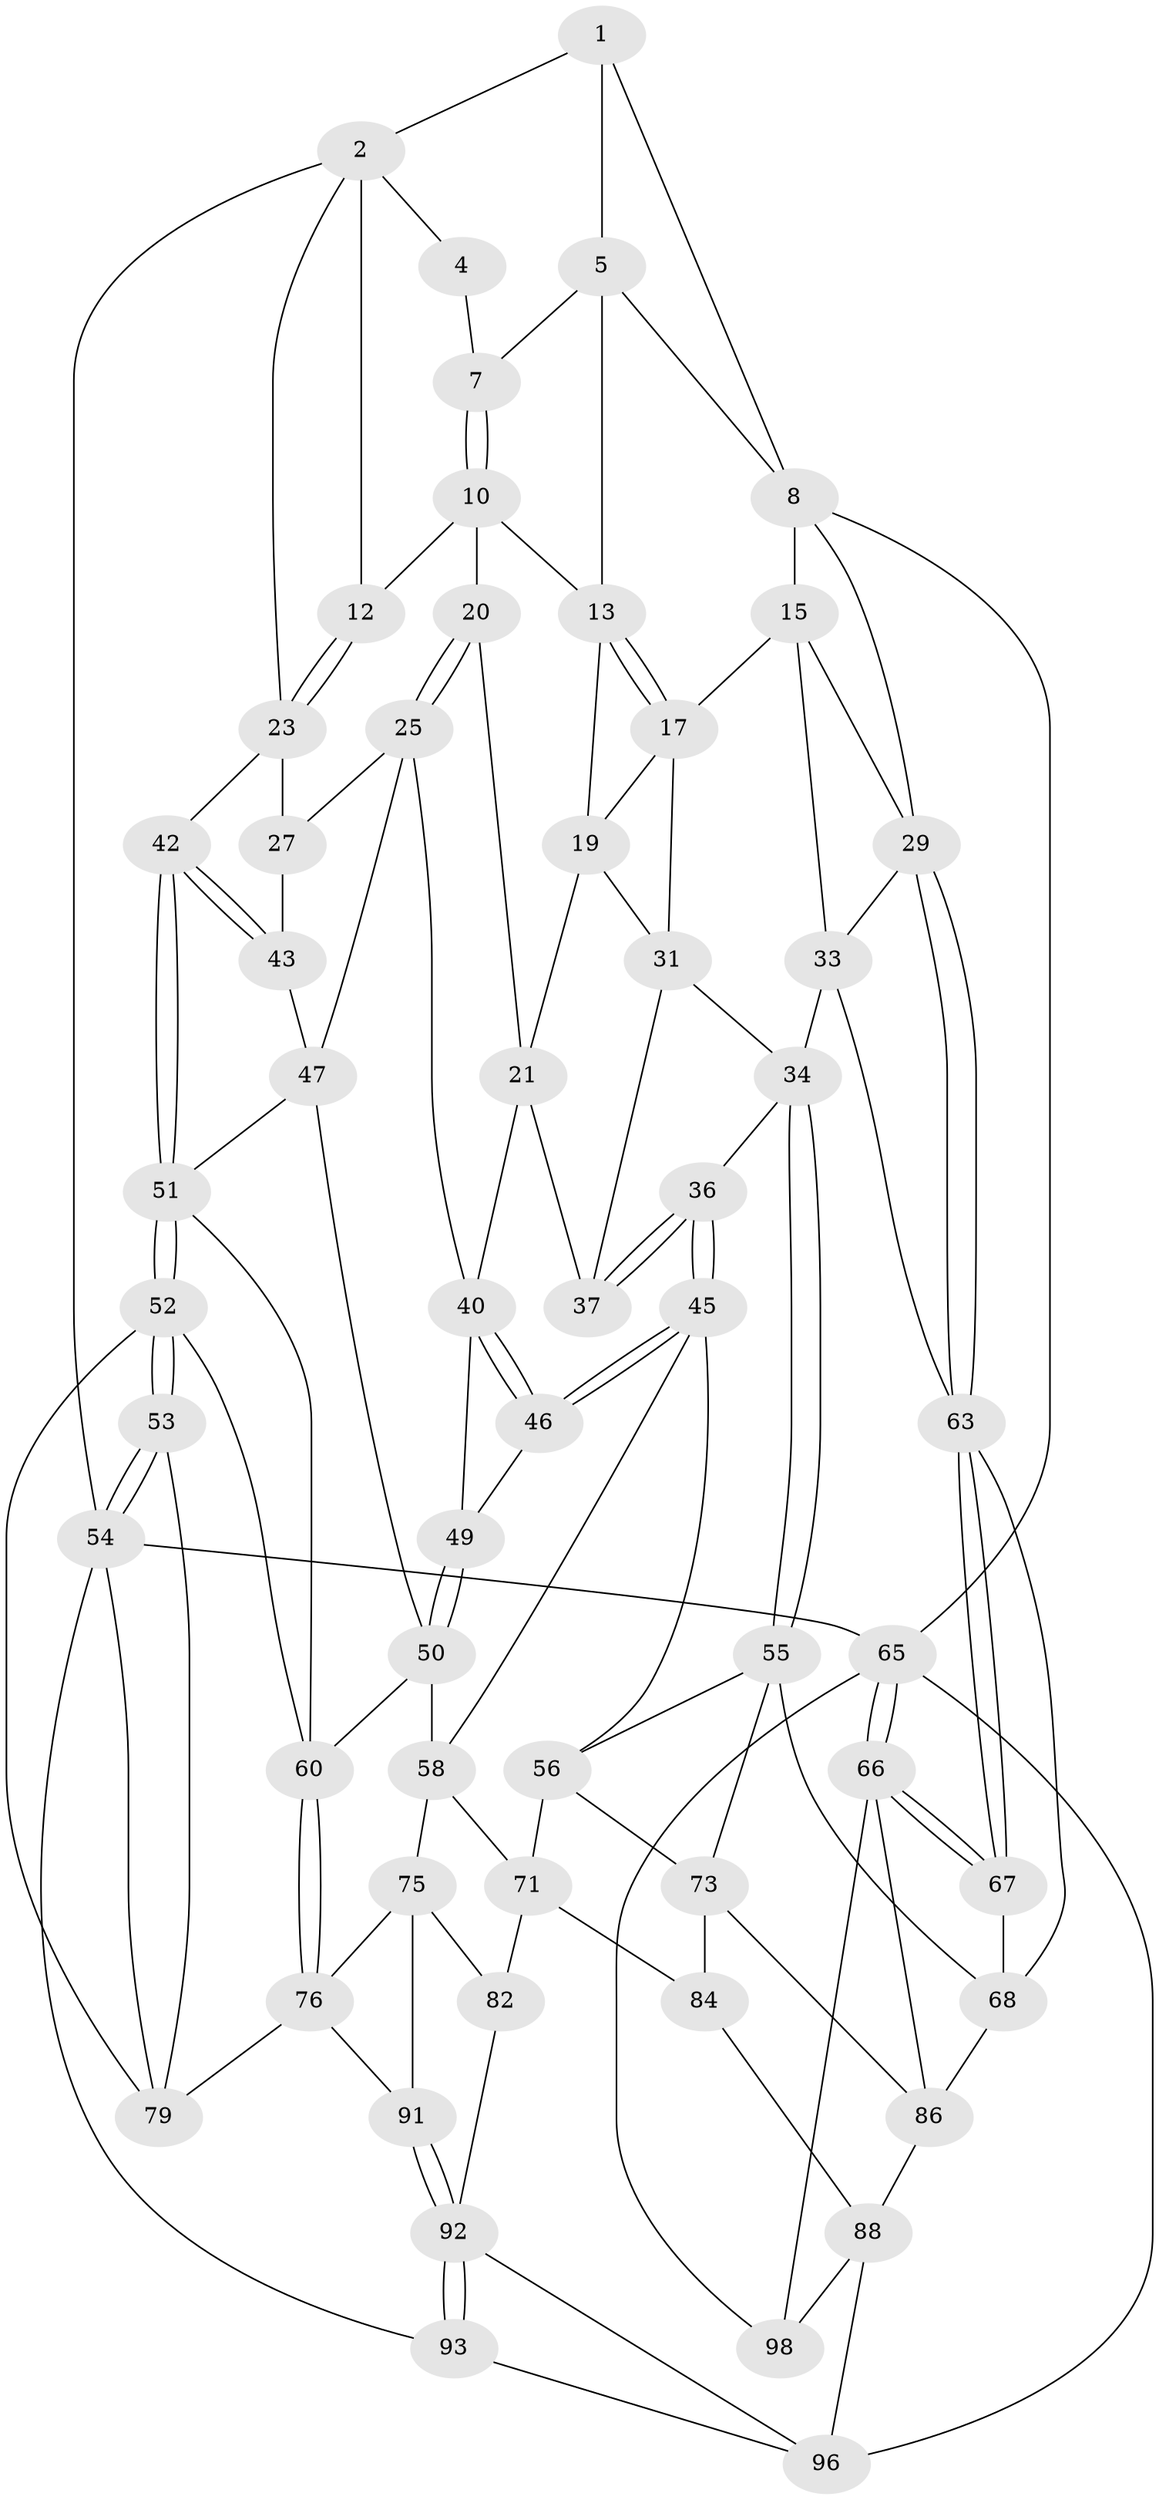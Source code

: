 // original degree distribution, {3: 0.020202020202020204, 5: 0.5050505050505051, 4: 0.25252525252525254, 6: 0.2222222222222222}
// Generated by graph-tools (version 1.1) at 2025/11/02/27/25 16:11:53]
// undirected, 58 vertices, 130 edges
graph export_dot {
graph [start="1"]
  node [color=gray90,style=filled];
  1 [pos="+0.6203113156904504+0"];
  2 [pos="+0+0",super="+3"];
  4 [pos="+0.07751224516055845+0"];
  5 [pos="+0.6188420739918343+0",super="+6"];
  7 [pos="+0.324843544482803+0.13127121700881375"];
  8 [pos="+1+0.012431881347885941",super="+9"];
  10 [pos="+0.28993472326190345+0.20621245280205444",super="+11"];
  12 [pos="+0.20698975018336005+0.26440778019433786"];
  13 [pos="+0.5286730787384386+0.09882175638688032",super="+14"];
  15 [pos="+0.7921847583919019+0.2697125675019136",super="+16"];
  17 [pos="+0.5828909162871216+0.3061707798903992",super="+18"];
  19 [pos="+0.419902031138924+0.25316520809572435",super="+22"];
  20 [pos="+0.25175604725234035+0.2687933739258851"];
  21 [pos="+0.3588593597797477+0.3434861925688005",super="+38"];
  23 [pos="+0.14222564682003105+0.32027345541895513",super="+24"];
  25 [pos="+0.22838385286228727+0.4785081651925452",super="+26"];
  27 [pos="+0.13101239279502824+0.4165733952448318",super="+28"];
  29 [pos="+1+0.4213786524266415",super="+30"];
  31 [pos="+0.5781824498002935+0.31086070525195786",super="+32"];
  33 [pos="+0.7313559937575764+0.5614655923206486",super="+39"];
  34 [pos="+0.6884695887828115+0.5637379921824014",super="+35"];
  36 [pos="+0.4850432588053516+0.5281979171622123"];
  37 [pos="+0.43284042782900173+0.4395210001234244"];
  40 [pos="+0.3176910967931936+0.436528834191788",super="+41"];
  42 [pos="+0+0.40492368317591615"];
  43 [pos="+0+0.40687233216505103",super="+44"];
  45 [pos="+0.43937835930126257+0.5791687139055567",super="+57"];
  46 [pos="+0.40624655688031297+0.5707954944804993"];
  47 [pos="+0.16892738333222812+0.5511835096814343",super="+48"];
  49 [pos="+0.3148895818941412+0.5723359066929903"];
  50 [pos="+0.2637697222723451+0.6218101537748918",super="+59"];
  51 [pos="+0+0.5876236873956832",super="+62"];
  52 [pos="+0+0.7578619148340678",super="+77"];
  53 [pos="+0+1"];
  54 [pos="+0+1",super="+90"];
  55 [pos="+0.5649291374689309+0.7098323638379447",super="+69"];
  56 [pos="+0.5369706977826593+0.7093160027674213",super="+70"];
  58 [pos="+0.4090893113015997+0.683570800960877",super="+72"];
  60 [pos="+0.20812555819780337+0.7475135964016244",super="+61"];
  63 [pos="+1+0.6437666059903051",super="+64"];
  65 [pos="+1+1",super="+99"];
  66 [pos="+1+0.703240199586784",super="+94"];
  67 [pos="+1+0.6813637325402345"];
  68 [pos="+0.7382218900328543+0.7772292549505179",super="+85"];
  71 [pos="+0.4598676558123837+0.8075575640808303",super="+81"];
  73 [pos="+0.6026864285843415+0.8322946743896529",super="+74"];
  75 [pos="+0.3009422965506866+0.8403060874781612",super="+83"];
  76 [pos="+0.2459841237591272+0.8223863732976869",super="+78"];
  79 [pos="+0.10940116225581019+0.8900032906624531",super="+80"];
  82 [pos="+0.37392560595113494+0.8977254887960363"];
  84 [pos="+0.5435364456463956+0.9375848172071002"];
  86 [pos="+0.7696265251325246+0.8643742354432559",super="+87"];
  88 [pos="+0.6859010947854018+1",super="+89"];
  91 [pos="+0.18604056492302415+1"];
  92 [pos="+0.1675823321006752+1",super="+95"];
  93 [pos="+0.11562184930992317+1"];
  96 [pos="+0.6297672612410099+1",super="+97"];
  98 [pos="+0.8997695034106125+0.9340280949826072"];
  1 -- 2;
  1 -- 5;
  1 -- 8;
  2 -- 54;
  2 -- 23;
  2 -- 4;
  2 -- 12;
  4 -- 7;
  5 -- 8;
  5 -- 13;
  5 -- 7;
  7 -- 10;
  7 -- 10;
  8 -- 29;
  8 -- 65;
  8 -- 15;
  10 -- 12;
  10 -- 20;
  10 -- 13;
  12 -- 23;
  12 -- 23;
  13 -- 17;
  13 -- 17;
  13 -- 19;
  15 -- 29;
  15 -- 17;
  15 -- 33;
  17 -- 19;
  17 -- 31;
  19 -- 21;
  19 -- 31;
  20 -- 21;
  20 -- 25;
  20 -- 25;
  21 -- 40;
  21 -- 37;
  23 -- 42;
  23 -- 27;
  25 -- 40;
  25 -- 27;
  25 -- 47;
  27 -- 43 [weight=2];
  29 -- 63;
  29 -- 63;
  29 -- 33;
  31 -- 37;
  31 -- 34;
  33 -- 34;
  33 -- 63;
  34 -- 55;
  34 -- 55;
  34 -- 36;
  36 -- 37;
  36 -- 37;
  36 -- 45;
  36 -- 45;
  40 -- 46;
  40 -- 46;
  40 -- 49;
  42 -- 43;
  42 -- 43;
  42 -- 51;
  42 -- 51;
  43 -- 47;
  45 -- 46;
  45 -- 46;
  45 -- 56;
  45 -- 58;
  46 -- 49;
  47 -- 50;
  47 -- 51;
  49 -- 50;
  49 -- 50;
  50 -- 58;
  50 -- 60;
  51 -- 52;
  51 -- 52;
  51 -- 60;
  52 -- 53;
  52 -- 53;
  52 -- 60;
  52 -- 79;
  53 -- 54;
  53 -- 54;
  53 -- 79;
  54 -- 65;
  54 -- 93;
  54 -- 79;
  55 -- 56;
  55 -- 73;
  55 -- 68;
  56 -- 73;
  56 -- 71;
  58 -- 75;
  58 -- 71;
  60 -- 76;
  60 -- 76;
  63 -- 67;
  63 -- 67;
  63 -- 68;
  65 -- 66;
  65 -- 66;
  65 -- 96;
  65 -- 98;
  66 -- 67;
  66 -- 67;
  66 -- 86;
  66 -- 98;
  67 -- 68;
  68 -- 86;
  71 -- 82;
  71 -- 84;
  73 -- 84;
  73 -- 86;
  75 -- 76;
  75 -- 91;
  75 -- 82;
  76 -- 91;
  76 -- 79;
  82 -- 92;
  84 -- 88;
  86 -- 88;
  88 -- 98;
  88 -- 96;
  91 -- 92;
  91 -- 92;
  92 -- 93;
  92 -- 93;
  92 -- 96;
  93 -- 96;
}
